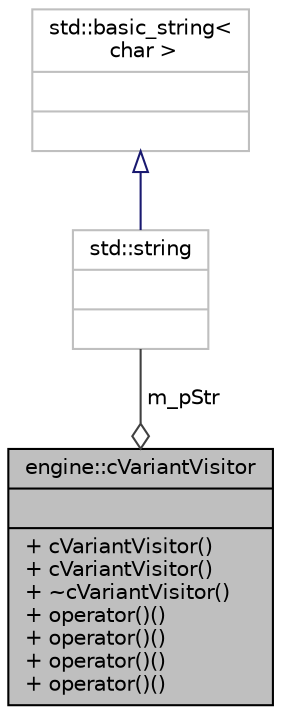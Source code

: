 digraph G
{
  edge [fontname="Helvetica",fontsize="10",labelfontname="Helvetica",labelfontsize="10"];
  node [fontname="Helvetica",fontsize="10",shape=record];
  Node1 [label="{engine::cVariantVisitor\n||+ cVariantVisitor()\l+ cVariantVisitor()\l+ ~cVariantVisitor()\l+ operator()()\l+ operator()()\l+ operator()()\l+ operator()()\l}",height=0.2,width=0.4,color="black", fillcolor="grey75", style="filled" fontcolor="black"];
  Node2 -> Node1 [color="grey25",fontsize="10",style="solid",label=" m_pStr" ,arrowhead="odiamond"];
  Node2 [label="{std::string\n||}",height=0.2,width=0.4,color="grey75", fillcolor="white", style="filled",tooltip="STL class."];
  Node3 -> Node2 [dir="back",color="midnightblue",fontsize="10",style="solid",arrowtail="onormal"];
  Node3 [label="{std::basic_string\<\l char \>\n||}",height=0.2,width=0.4,color="grey75", fillcolor="white", style="filled",tooltip="STL class."];
}
